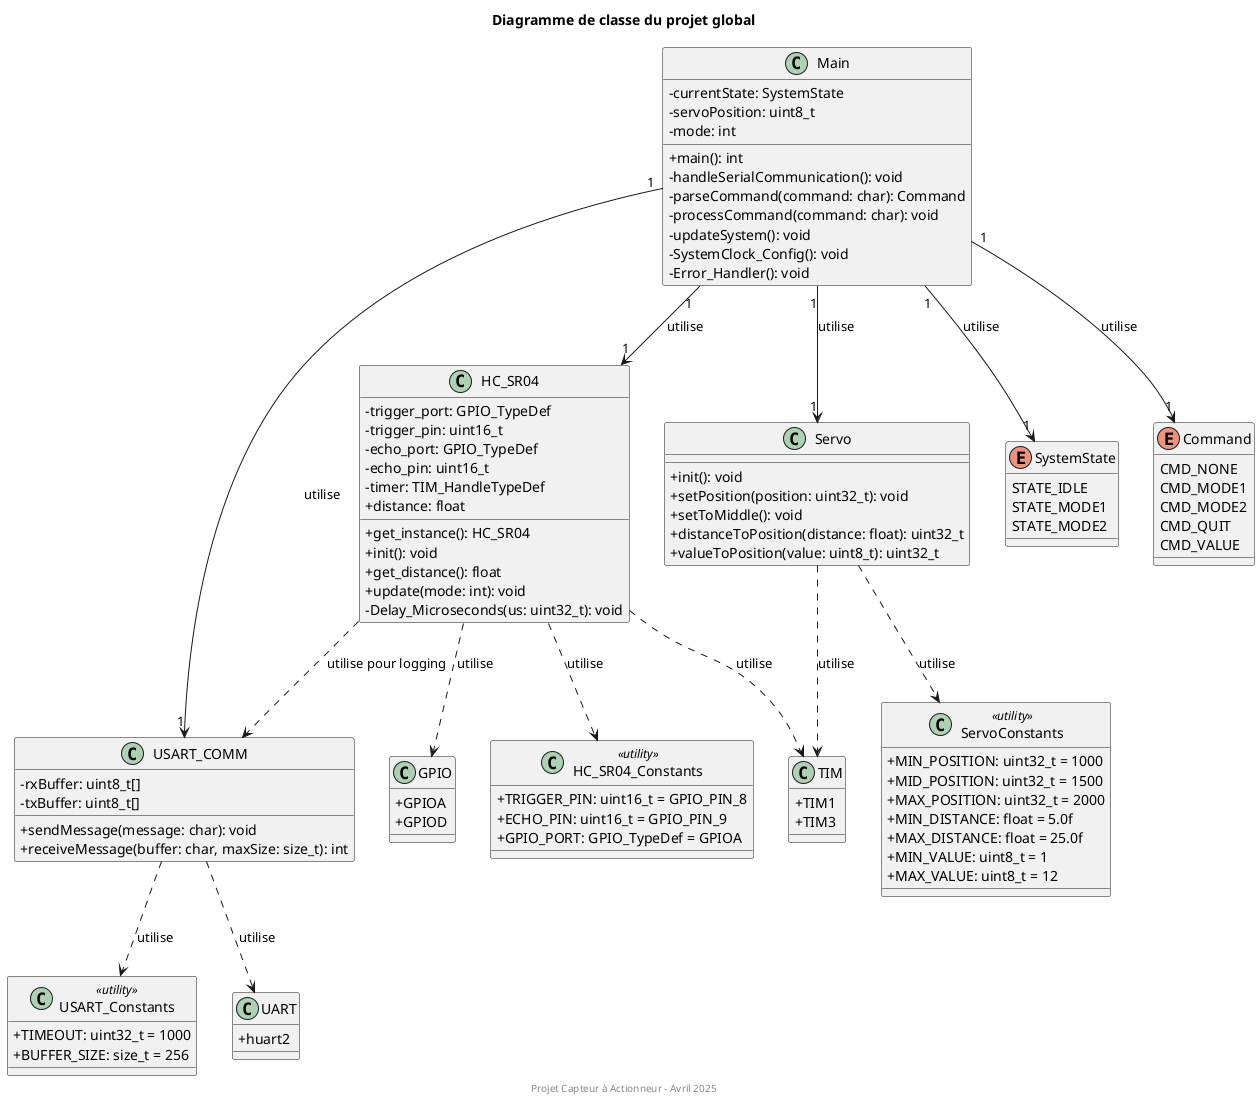 @startuml
' Style du diagramme
skinparam classAttributeIconSize 0


' Définition des classes
class Main {
  - currentState: SystemState
  - servoPosition: uint8_t
  - mode: int
  + main(): int
  - handleSerialCommunication(): void
  - parseCommand(command: char): Command
  - processCommand(command: char): void
  - updateSystem(): void
  - SystemClock_Config(): void
  - Error_Handler(): void
}

class HC_SR04 {
  - trigger_port: GPIO_TypeDef
  - trigger_pin: uint16_t
  - echo_port: GPIO_TypeDef
  - echo_pin: uint16_t
  - timer: TIM_HandleTypeDef
  + distance: float
  + get_instance(): HC_SR04
  + init(): void
  + get_distance(): float
  + update(mode: int): void
  - Delay_Microseconds(us: uint32_t): void
}

class HC_SR04_Constants <<utility>> {
  +  TRIGGER_PIN: uint16_t = GPIO_PIN_8
  +  ECHO_PIN: uint16_t = GPIO_PIN_9
  +  GPIO_PORT: GPIO_TypeDef = GPIOA
}

class Servo {
  + init(): void
  + setPosition(position: uint32_t): void
  + setToMiddle(): void
  + distanceToPosition(distance: float): uint32_t
  + valueToPosition(value: uint8_t): uint32_t
}

class ServoConstants <<utility>> {
  +  MIN_POSITION: uint32_t = 1000
  +  MID_POSITION: uint32_t = 1500
  +  MAX_POSITION: uint32_t = 2000
  +  MIN_DISTANCE: float = 5.0f
  +  MAX_DISTANCE: float = 25.0f
  +  MIN_VALUE: uint8_t = 1
  +  MAX_VALUE: uint8_t = 12
}

class USART_COMM {
  - rxBuffer: uint8_t[]
  - txBuffer: uint8_t[]
  + sendMessage(message: char): void
  + receiveMessage(buffer: char, maxSize: size_t): int
}

class USART_Constants <<utility>> {
  +  TIMEOUT: uint32_t = 1000
  +  BUFFER_SIZE: size_t = 256
}

' Énumérations
enum SystemState {
  STATE_IDLE
  STATE_MODE1
  STATE_MODE2
}

enum Command {
  CMD_NONE
  CMD_MODE1
  CMD_MODE2
  CMD_QUIT
  CMD_VALUE
}

' Hardware interfaces
class TIM {
  + TIM1
  + TIM3
}

class GPIO {
  + GPIOA
  + GPIOD
}

class UART {
  +  huart2
}

' Relations
Main "1" --> "1" SystemState : utilise
Main "1" --> "1" Command : utilise
Main "1" --> "1" HC_SR04 : utilise
Main "1" --> "1" Servo : utilise
Main "1" --> "1" USART_COMM : utilise

HC_SR04 ..> HC_SR04_Constants : utilise
HC_SR04 ..> TIM : utilise
HC_SR04 ..> GPIO : utilise
HC_SR04 ..> USART_COMM : utilise pour logging

Servo ..> ServoConstants : utilise
Servo ..> TIM : utilise

USART_COMM ..> USART_Constants : utilise
USART_COMM ..> UART : utilise

title Diagramme de classe du projet global
footer Projet Capteur à Actionneur – Avril 2025

@enduml